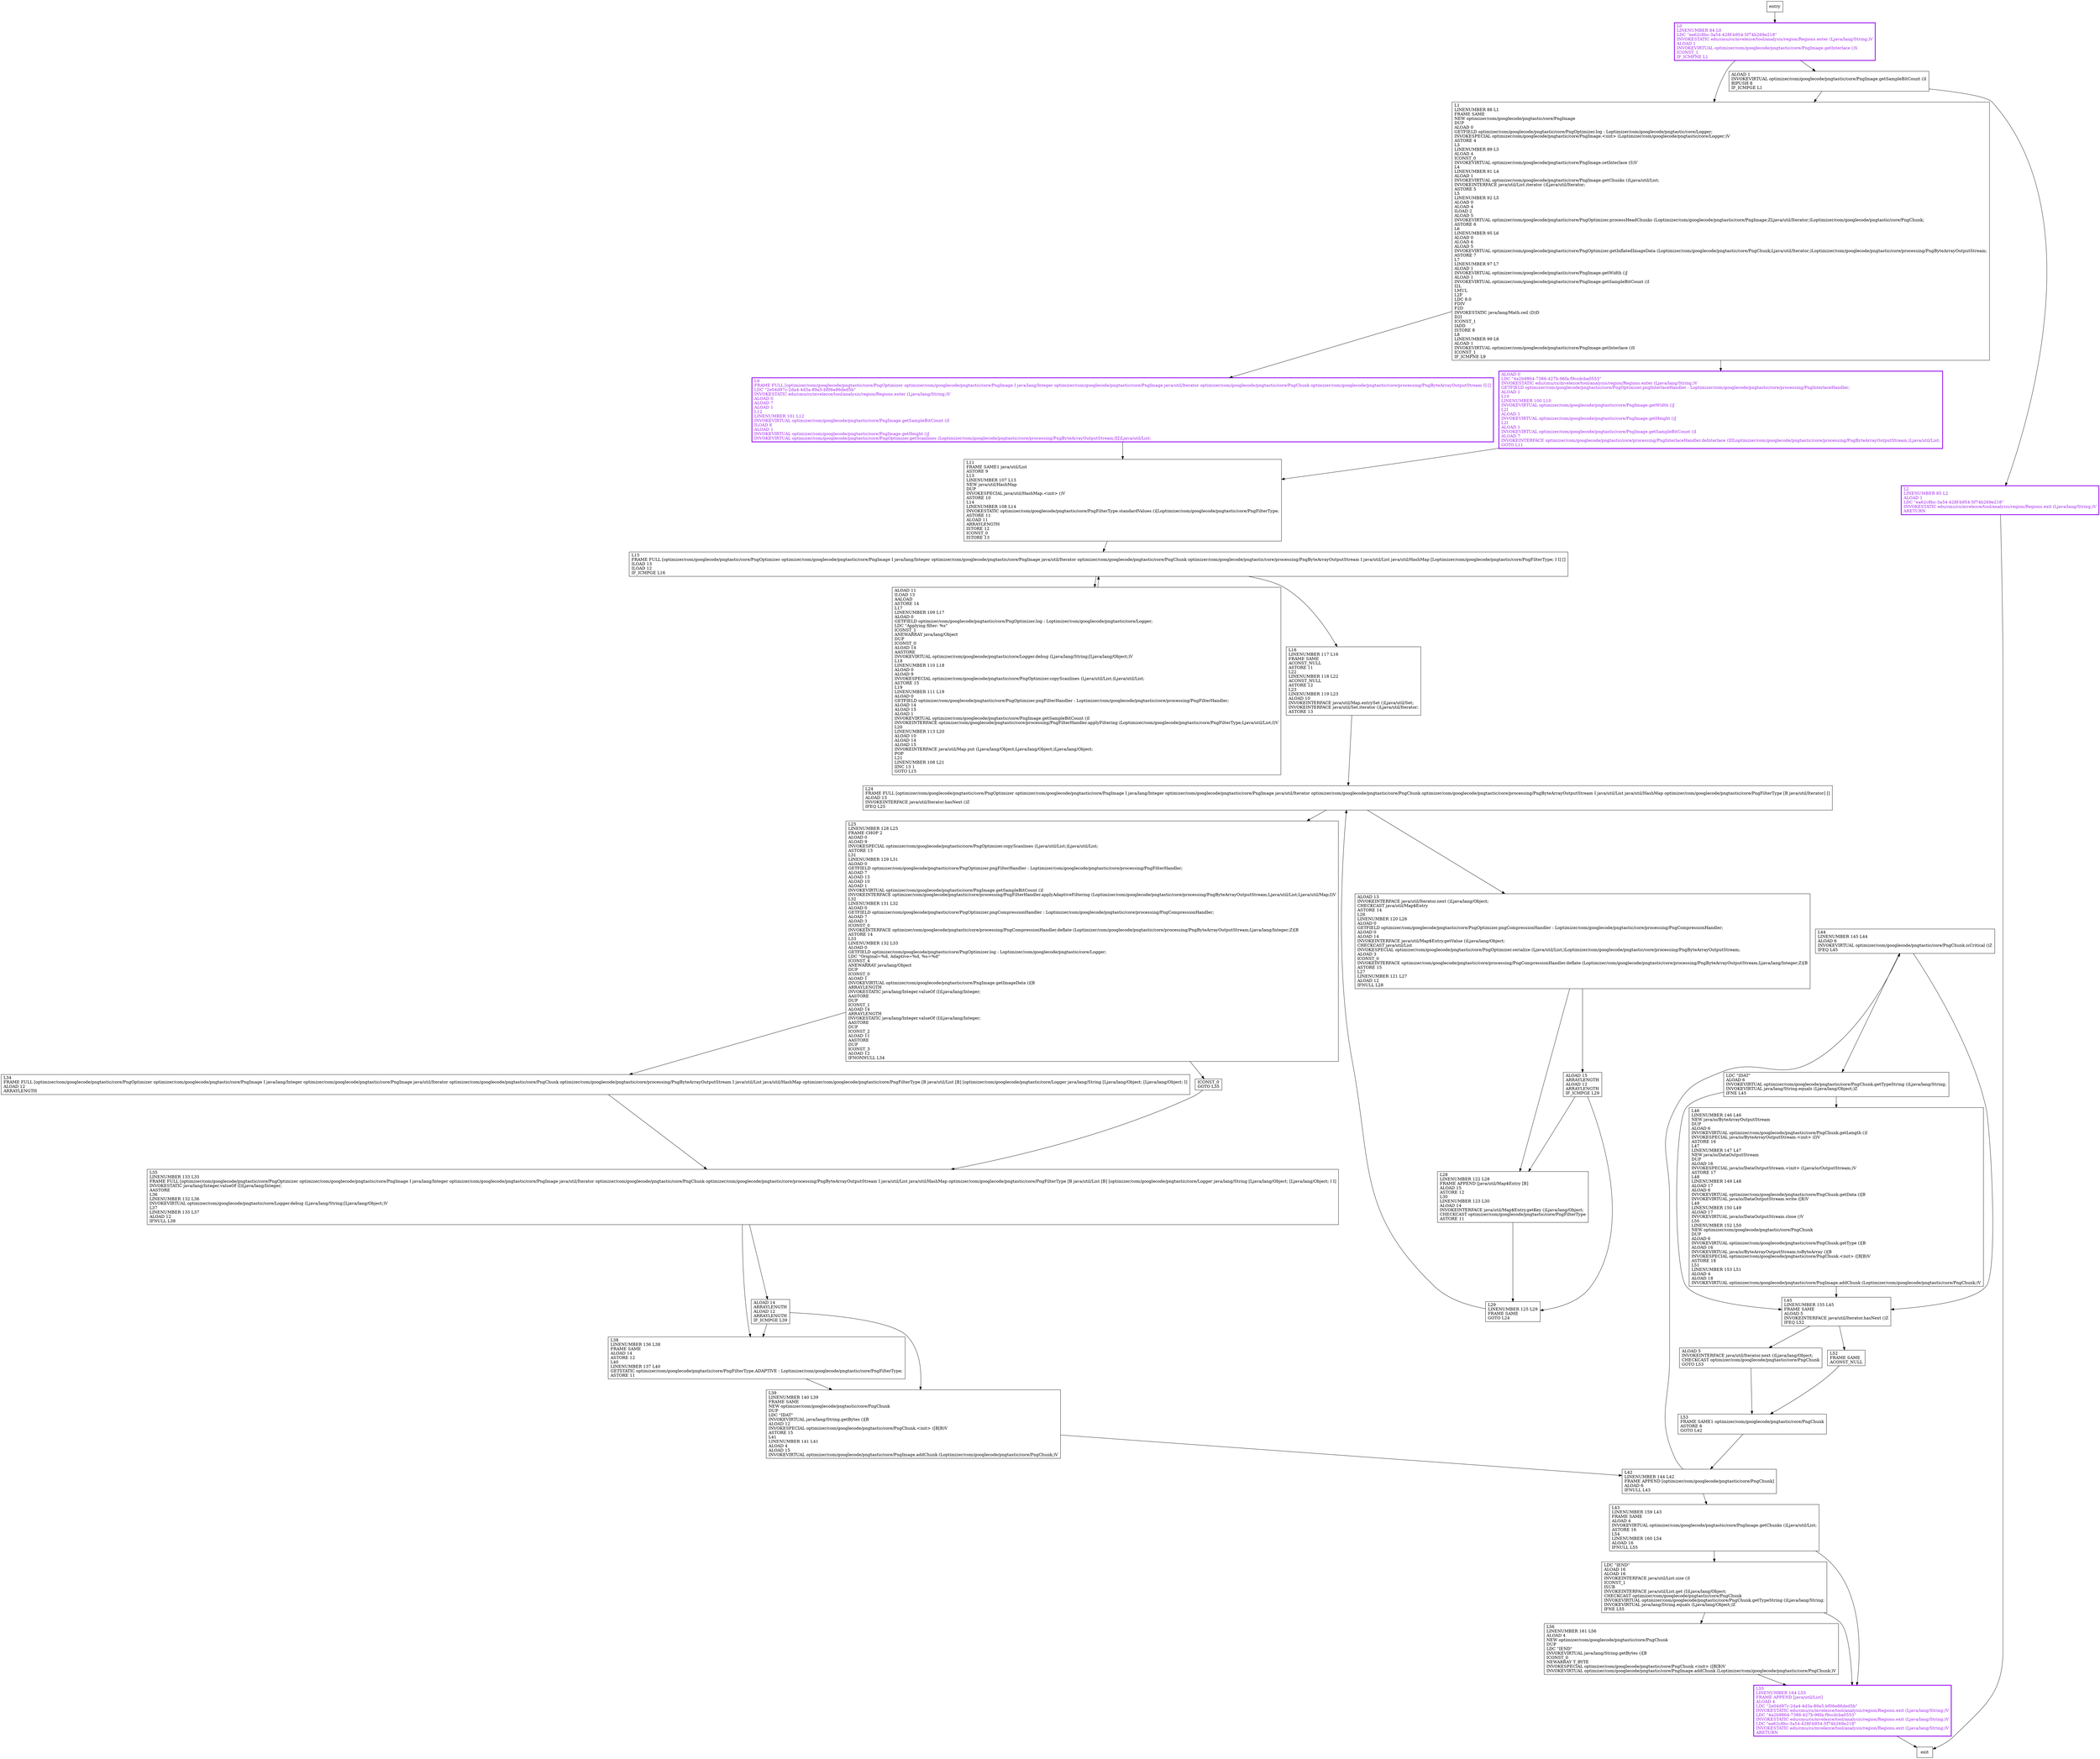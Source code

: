digraph optimize {
node [shape=record];
885506801 [label="L44\lLINENUMBER 145 L44\lALOAD 6\lINVOKEVIRTUAL optimizer/com/googlecode/pngtastic/core/PngChunk.isCritical ()Z\lIFEQ L45\l"];
614793946 [label="L38\lLINENUMBER 136 L38\lFRAME SAME\lALOAD 14\lASTORE 12\lL40\lLINENUMBER 137 L40\lGETSTATIC optimizer/com/googlecode/pngtastic/core/PngFilterType.ADAPTIVE : Loptimizer/com/googlecode/pngtastic/core/PngFilterType;\lASTORE 11\l"];
120531279 [label="ALOAD 1\lINVOKEVIRTUAL optimizer/com/googlecode/pngtastic/core/PngImage.getSampleBitCount ()I\lBIPUSH 8\lIF_ICMPGE L1\l"];
1931055282 [label="L34\lFRAME FULL [optimizer/com/googlecode/pngtastic/core/PngOptimizer optimizer/com/googlecode/pngtastic/core/PngImage I java/lang/Integer optimizer/com/googlecode/pngtastic/core/PngImage java/util/Iterator optimizer/com/googlecode/pngtastic/core/PngChunk optimizer/com/googlecode/pngtastic/core/processing/PngByteArrayOutputStream I java/util/List java/util/HashMap optimizer/com/googlecode/pngtastic/core/PngFilterType [B java/util/List [B] [optimizer/com/googlecode/pngtastic/core/Logger java/lang/String [Ljava/lang/Object; [Ljava/lang/Object; I]\lALOAD 12\lARRAYLENGTH\l"];
2123686052 [label="L11\lFRAME SAME1 java/util/List\lASTORE 9\lL13\lLINENUMBER 107 L13\lNEW java/util/HashMap\lDUP\lINVOKESPECIAL java/util/HashMap.\<init\> ()V\lASTORE 10\lL14\lLINENUMBER 108 L14\lINVOKESTATIC optimizer/com/googlecode/pngtastic/core/PngFilterType.standardValues ()[Loptimizer/com/googlecode/pngtastic/core/PngFilterType;\lASTORE 11\lALOAD 11\lARRAYLENGTH\lISTORE 12\lICONST_0\lISTORE 13\l"];
2007838136 [label="ALOAD 5\lINVOKEINTERFACE java/util/Iterator.next ()Ljava/lang/Object;\lCHECKCAST optimizer/com/googlecode/pngtastic/core/PngChunk\lGOTO L53\l"];
1052869742 [label="L35\lLINENUMBER 133 L35\lFRAME FULL [optimizer/com/googlecode/pngtastic/core/PngOptimizer optimizer/com/googlecode/pngtastic/core/PngImage I java/lang/Integer optimizer/com/googlecode/pngtastic/core/PngImage java/util/Iterator optimizer/com/googlecode/pngtastic/core/PngChunk optimizer/com/googlecode/pngtastic/core/processing/PngByteArrayOutputStream I java/util/List java/util/HashMap optimizer/com/googlecode/pngtastic/core/PngFilterType [B java/util/List [B] [optimizer/com/googlecode/pngtastic/core/Logger java/lang/String [Ljava/lang/Object; [Ljava/lang/Object; I I]\lINVOKESTATIC java/lang/Integer.valueOf (I)Ljava/lang/Integer;\lAASTORE\lL36\lLINENUMBER 132 L36\lINVOKEVIRTUAL optimizer/com/googlecode/pngtastic/core/Logger.debug (Ljava/lang/String;[Ljava/lang/Object;)V\lL37\lLINENUMBER 135 L37\lALOAD 12\lIFNULL L38\l"];
1075788031 [label="L16\lLINENUMBER 117 L16\lFRAME SAME\lACONST_NULL\lASTORE 11\lL22\lLINENUMBER 118 L22\lACONST_NULL\lASTORE 12\lL23\lLINENUMBER 119 L23\lALOAD 10\lINVOKEINTERFACE java/util/Map.entrySet ()Ljava/util/Set;\lINVOKEINTERFACE java/util/Set.iterator ()Ljava/util/Iterator;\lASTORE 13\l"];
1422374490 [label="LDC \"IDAT\"\lALOAD 6\lINVOKEVIRTUAL optimizer/com/googlecode/pngtastic/core/PngChunk.getTypeString ()Ljava/lang/String;\lINVOKEVIRTUAL java/lang/String.equals (Ljava/lang/Object;)Z\lIFNE L45\l"];
85099952 [label="ICONST_0\lGOTO L35\l"];
453413628 [label="ALOAD 14\lARRAYLENGTH\lALOAD 12\lARRAYLENGTH\lIF_ICMPGE L39\l"];
506536049 [label="L53\lFRAME SAME1 optimizer/com/googlecode/pngtastic/core/PngChunk\lASTORE 6\lGOTO L42\l"];
2021174707 [label="L9\lFRAME FULL [optimizer/com/googlecode/pngtastic/core/PngOptimizer optimizer/com/googlecode/pngtastic/core/PngImage I java/lang/Integer optimizer/com/googlecode/pngtastic/core/PngImage java/util/Iterator optimizer/com/googlecode/pngtastic/core/PngChunk optimizer/com/googlecode/pngtastic/core/processing/PngByteArrayOutputStream I] []\lLDC \"2e04d97c-2da4-4d3a-89a5-bf06e86ded5b\"\lINVOKESTATIC edu/cmu/cs/mvelezce/tool/analysis/region/Regions.enter (Ljava/lang/String;)V\lALOAD 0\lALOAD 7\lALOAD 1\lL12\lLINENUMBER 101 L12\lINVOKEVIRTUAL optimizer/com/googlecode/pngtastic/core/PngImage.getSampleBitCount ()I\lILOAD 8\lALOAD 1\lINVOKEVIRTUAL optimizer/com/googlecode/pngtastic/core/PngImage.getHeight ()J\lINVOKEVIRTUAL optimizer/com/googlecode/pngtastic/core/PngOptimizer.getScanlines (Loptimizer/com/googlecode/pngtastic/core/processing/PngByteArrayOutputStream;IIJ)Ljava/util/List;\l"];
1236436317 [label="L56\lLINENUMBER 161 L56\lALOAD 4\lNEW optimizer/com/googlecode/pngtastic/core/PngChunk\lDUP\lLDC \"IEND\"\lINVOKEVIRTUAL java/lang/String.getBytes ()[B\lICONST_0\lNEWARRAY T_BYTE\lINVOKESPECIAL optimizer/com/googlecode/pngtastic/core/PngChunk.\<init\> ([B[B)V\lINVOKEVIRTUAL optimizer/com/googlecode/pngtastic/core/PngImage.addChunk (Loptimizer/com/googlecode/pngtastic/core/PngChunk;)V\l"];
1078534426 [label="L55\lLINENUMBER 164 L55\lFRAME APPEND [java/util/List]\lALOAD 4\lLDC \"2e04d97c-2da4-4d3a-89a5-bf06e86ded5b\"\lINVOKESTATIC edu/cmu/cs/mvelezce/tool/analysis/region/Regions.exit (Ljava/lang/String;)V\lLDC \"4a2b9864-7386-427b-96fa-f9ccdcba0553\"\lINVOKESTATIC edu/cmu/cs/mvelezce/tool/analysis/region/Regions.exit (Ljava/lang/String;)V\lLDC \"ea62c8bc-3a54-428f-b954-5f74b269e218\"\lINVOKESTATIC edu/cmu/cs/mvelezce/tool/analysis/region/Regions.exit (Ljava/lang/String;)V\lARETURN\l"];
794966763 [label="L2\lLINENUMBER 85 L2\lALOAD 1\lLDC \"ea62c8bc-3a54-428f-b954-5f74b269e218\"\lINVOKESTATIC edu/cmu/cs/mvelezce/tool/analysis/region/Regions.exit (Ljava/lang/String;)V\lARETURN\l"];
456785919 [label="L45\lLINENUMBER 155 L45\lFRAME SAME\lALOAD 5\lINVOKEINTERFACE java/util/Iterator.hasNext ()Z\lIFEQ L52\l"];
649794506 [label="L28\lLINENUMBER 122 L28\lFRAME APPEND [java/util/Map$Entry [B]\lALOAD 15\lASTORE 12\lL30\lLINENUMBER 123 L30\lALOAD 14\lINVOKEINTERFACE java/util/Map$Entry.getKey ()Ljava/lang/Object;\lCHECKCAST optimizer/com/googlecode/pngtastic/core/PngFilterType\lASTORE 11\l"];
1547995518 [label="L1\lLINENUMBER 88 L1\lFRAME SAME\lNEW optimizer/com/googlecode/pngtastic/core/PngImage\lDUP\lALOAD 0\lGETFIELD optimizer/com/googlecode/pngtastic/core/PngOptimizer.log : Loptimizer/com/googlecode/pngtastic/core/Logger;\lINVOKESPECIAL optimizer/com/googlecode/pngtastic/core/PngImage.\<init\> (Loptimizer/com/googlecode/pngtastic/core/Logger;)V\lASTORE 4\lL3\lLINENUMBER 89 L3\lALOAD 4\lICONST_0\lINVOKEVIRTUAL optimizer/com/googlecode/pngtastic/core/PngImage.setInterlace (S)V\lL4\lLINENUMBER 91 L4\lALOAD 1\lINVOKEVIRTUAL optimizer/com/googlecode/pngtastic/core/PngImage.getChunks ()Ljava/util/List;\lINVOKEINTERFACE java/util/List.iterator ()Ljava/util/Iterator;\lASTORE 5\lL5\lLINENUMBER 92 L5\lALOAD 0\lALOAD 4\lILOAD 2\lALOAD 5\lINVOKEVIRTUAL optimizer/com/googlecode/pngtastic/core/PngOptimizer.processHeadChunks (Loptimizer/com/googlecode/pngtastic/core/PngImage;ZLjava/util/Iterator;)Loptimizer/com/googlecode/pngtastic/core/PngChunk;\lASTORE 6\lL6\lLINENUMBER 95 L6\lALOAD 0\lALOAD 6\lALOAD 5\lINVOKEVIRTUAL optimizer/com/googlecode/pngtastic/core/PngOptimizer.getInflatedImageData (Loptimizer/com/googlecode/pngtastic/core/PngChunk;Ljava/util/Iterator;)Loptimizer/com/googlecode/pngtastic/core/processing/PngByteArrayOutputStream;\lASTORE 7\lL7\lLINENUMBER 97 L7\lALOAD 1\lINVOKEVIRTUAL optimizer/com/googlecode/pngtastic/core/PngImage.getWidth ()J\lALOAD 1\lINVOKEVIRTUAL optimizer/com/googlecode/pngtastic/core/PngImage.getSampleBitCount ()I\lI2L\lLMUL\lL2F\lLDC 8.0\lFDIV\lF2D\lINVOKESTATIC java/lang/Math.ceil (D)D\lD2I\lICONST_1\lIADD\lISTORE 8\lL8\lLINENUMBER 99 L8\lALOAD 1\lINVOKEVIRTUAL optimizer/com/googlecode/pngtastic/core/PngImage.getInterlace ()S\lICONST_1\lIF_ICMPNE L9\l"];
1674214153 [label="ALOAD 13\lINVOKEINTERFACE java/util/Iterator.next ()Ljava/lang/Object;\lCHECKCAST java/util/Map$Entry\lASTORE 14\lL26\lLINENUMBER 120 L26\lALOAD 0\lGETFIELD optimizer/com/googlecode/pngtastic/core/PngOptimizer.pngCompressionHandler : Loptimizer/com/googlecode/pngtastic/core/processing/PngCompressionHandler;\lALOAD 0\lALOAD 14\lINVOKEINTERFACE java/util/Map$Entry.getValue ()Ljava/lang/Object;\lCHECKCAST java/util/List\lINVOKESPECIAL optimizer/com/googlecode/pngtastic/core/PngOptimizer.serialize (Ljava/util/List;)Loptimizer/com/googlecode/pngtastic/core/processing/PngByteArrayOutputStream;\lALOAD 3\lICONST_0\lINVOKEINTERFACE optimizer/com/googlecode/pngtastic/core/processing/PngCompressionHandler.deflate (Loptimizer/com/googlecode/pngtastic/core/processing/PngByteArrayOutputStream;Ljava/lang/Integer;Z)[B\lASTORE 15\lL27\lLINENUMBER 121 L27\lALOAD 12\lIFNULL L28\l"];
1029751061 [label="L29\lLINENUMBER 125 L29\lFRAME SAME\lGOTO L24\l"];
1578570822 [label="LDC \"IEND\"\lALOAD 16\lALOAD 16\lINVOKEINTERFACE java/util/List.size ()I\lICONST_1\lISUB\lINVOKEINTERFACE java/util/List.get (I)Ljava/lang/Object;\lCHECKCAST optimizer/com/googlecode/pngtastic/core/PngChunk\lINVOKEVIRTUAL optimizer/com/googlecode/pngtastic/core/PngChunk.getTypeString ()Ljava/lang/String;\lINVOKEVIRTUAL java/lang/String.equals (Ljava/lang/Object;)Z\lIFNE L55\l"];
178823977 [label="L39\lLINENUMBER 140 L39\lFRAME SAME\lNEW optimizer/com/googlecode/pngtastic/core/PngChunk\lDUP\lLDC \"IDAT\"\lINVOKEVIRTUAL java/lang/String.getBytes ()[B\lALOAD 12\lINVOKESPECIAL optimizer/com/googlecode/pngtastic/core/PngChunk.\<init\> ([B[B)V\lASTORE 15\lL41\lLINENUMBER 141 L41\lALOAD 4\lALOAD 15\lINVOKEVIRTUAL optimizer/com/googlecode/pngtastic/core/PngImage.addChunk (Loptimizer/com/googlecode/pngtastic/core/PngChunk;)V\l"];
65218939 [label="L15\lFRAME FULL [optimizer/com/googlecode/pngtastic/core/PngOptimizer optimizer/com/googlecode/pngtastic/core/PngImage I java/lang/Integer optimizer/com/googlecode/pngtastic/core/PngImage java/util/Iterator optimizer/com/googlecode/pngtastic/core/PngChunk optimizer/com/googlecode/pngtastic/core/processing/PngByteArrayOutputStream I java/util/List java/util/HashMap [Loptimizer/com/googlecode/pngtastic/core/PngFilterType; I I] []\lILOAD 13\lILOAD 12\lIF_ICMPGE L16\l"];
230881155 [label="L24\lFRAME FULL [optimizer/com/googlecode/pngtastic/core/PngOptimizer optimizer/com/googlecode/pngtastic/core/PngImage I java/lang/Integer optimizer/com/googlecode/pngtastic/core/PngImage java/util/Iterator optimizer/com/googlecode/pngtastic/core/PngChunk optimizer/com/googlecode/pngtastic/core/processing/PngByteArrayOutputStream I java/util/List java/util/HashMap optimizer/com/googlecode/pngtastic/core/PngFilterType [B java/util/Iterator] []\lALOAD 13\lINVOKEINTERFACE java/util/Iterator.hasNext ()Z\lIFEQ L25\l"];
485166176 [label="L42\lLINENUMBER 144 L42\lFRAME APPEND [optimizer/com/googlecode/pngtastic/core/PngChunk]\lALOAD 6\lIFNULL L43\l"];
702904224 [label="L46\lLINENUMBER 146 L46\lNEW java/io/ByteArrayOutputStream\lDUP\lALOAD 6\lINVOKEVIRTUAL optimizer/com/googlecode/pngtastic/core/PngChunk.getLength ()I\lINVOKESPECIAL java/io/ByteArrayOutputStream.\<init\> (I)V\lASTORE 16\lL47\lLINENUMBER 147 L47\lNEW java/io/DataOutputStream\lDUP\lALOAD 16\lINVOKESPECIAL java/io/DataOutputStream.\<init\> (Ljava/io/OutputStream;)V\lASTORE 17\lL48\lLINENUMBER 149 L48\lALOAD 17\lALOAD 6\lINVOKEVIRTUAL optimizer/com/googlecode/pngtastic/core/PngChunk.getData ()[B\lINVOKEVIRTUAL java/io/DataOutputStream.write ([B)V\lL49\lLINENUMBER 150 L49\lALOAD 17\lINVOKEVIRTUAL java/io/DataOutputStream.close ()V\lL50\lLINENUMBER 152 L50\lNEW optimizer/com/googlecode/pngtastic/core/PngChunk\lDUP\lALOAD 6\lINVOKEVIRTUAL optimizer/com/googlecode/pngtastic/core/PngChunk.getType ()[B\lALOAD 16\lINVOKEVIRTUAL java/io/ByteArrayOutputStream.toByteArray ()[B\lINVOKESPECIAL optimizer/com/googlecode/pngtastic/core/PngChunk.\<init\> ([B[B)V\lASTORE 18\lL51\lLINENUMBER 153 L51\lALOAD 4\lALOAD 18\lINVOKEVIRTUAL optimizer/com/googlecode/pngtastic/core/PngImage.addChunk (Loptimizer/com/googlecode/pngtastic/core/PngChunk;)V\l"];
591394855 [label="L52\lFRAME SAME\lACONST_NULL\l"];
1015631511 [label="ALOAD 15\lARRAYLENGTH\lALOAD 12\lARRAYLENGTH\lIF_ICMPGE L29\l"];
1521182819 [label="L25\lLINENUMBER 128 L25\lFRAME CHOP 2\lALOAD 0\lALOAD 9\lINVOKESPECIAL optimizer/com/googlecode/pngtastic/core/PngOptimizer.copyScanlines (Ljava/util/List;)Ljava/util/List;\lASTORE 13\lL31\lLINENUMBER 129 L31\lALOAD 0\lGETFIELD optimizer/com/googlecode/pngtastic/core/PngOptimizer.pngFilterHandler : Loptimizer/com/googlecode/pngtastic/core/processing/PngFilterHandler;\lALOAD 7\lALOAD 13\lALOAD 10\lALOAD 1\lINVOKEVIRTUAL optimizer/com/googlecode/pngtastic/core/PngImage.getSampleBitCount ()I\lINVOKEINTERFACE optimizer/com/googlecode/pngtastic/core/processing/PngFilterHandler.applyAdaptiveFiltering (Loptimizer/com/googlecode/pngtastic/core/processing/PngByteArrayOutputStream;Ljava/util/List;Ljava/util/Map;I)V\lL32\lLINENUMBER 131 L32\lALOAD 0\lGETFIELD optimizer/com/googlecode/pngtastic/core/PngOptimizer.pngCompressionHandler : Loptimizer/com/googlecode/pngtastic/core/processing/PngCompressionHandler;\lALOAD 7\lALOAD 3\lICONST_0\lINVOKEINTERFACE optimizer/com/googlecode/pngtastic/core/processing/PngCompressionHandler.deflate (Loptimizer/com/googlecode/pngtastic/core/processing/PngByteArrayOutputStream;Ljava/lang/Integer;Z)[B\lASTORE 14\lL33\lLINENUMBER 132 L33\lALOAD 0\lGETFIELD optimizer/com/googlecode/pngtastic/core/PngOptimizer.log : Loptimizer/com/googlecode/pngtastic/core/Logger;\lLDC \"Original=%d, Adaptive=%d, %s=%d\"\lICONST_4\lANEWARRAY java/lang/Object\lDUP\lICONST_0\lALOAD 1\lINVOKEVIRTUAL optimizer/com/googlecode/pngtastic/core/PngImage.getImageData ()[B\lARRAYLENGTH\lINVOKESTATIC java/lang/Integer.valueOf (I)Ljava/lang/Integer;\lAASTORE\lDUP\lICONST_1\lALOAD 14\lARRAYLENGTH\lINVOKESTATIC java/lang/Integer.valueOf (I)Ljava/lang/Integer;\lAASTORE\lDUP\lICONST_2\lALOAD 11\lAASTORE\lDUP\lICONST_3\lALOAD 12\lIFNONNULL L34\l"];
1033403 [label="ALOAD 0\lLDC \"4a2b9864-7386-427b-96fa-f9ccdcba0553\"\lINVOKESTATIC edu/cmu/cs/mvelezce/tool/analysis/region/Regions.enter (Ljava/lang/String;)V\lGETFIELD optimizer/com/googlecode/pngtastic/core/PngOptimizer.pngInterlaceHandler : Loptimizer/com/googlecode/pngtastic/core/processing/PngInterlaceHandler;\lALOAD 1\lL10\lLINENUMBER 100 L10\lINVOKEVIRTUAL optimizer/com/googlecode/pngtastic/core/PngImage.getWidth ()J\lL2I\lALOAD 1\lINVOKEVIRTUAL optimizer/com/googlecode/pngtastic/core/PngImage.getHeight ()J\lL2I\lALOAD 1\lINVOKEVIRTUAL optimizer/com/googlecode/pngtastic/core/PngImage.getSampleBitCount ()I\lALOAD 7\lINVOKEINTERFACE optimizer/com/googlecode/pngtastic/core/processing/PngInterlaceHandler.deInterlace (IIILoptimizer/com/googlecode/pngtastic/core/processing/PngByteArrayOutputStream;)Ljava/util/List;\lGOTO L11\l"];
955823334 [label="L43\lLINENUMBER 159 L43\lFRAME SAME\lALOAD 4\lINVOKEVIRTUAL optimizer/com/googlecode/pngtastic/core/PngImage.getChunks ()Ljava/util/List;\lASTORE 16\lL54\lLINENUMBER 160 L54\lALOAD 16\lIFNULL L55\l"];
2100760698 [label="ALOAD 11\lILOAD 13\lAALOAD\lASTORE 14\lL17\lLINENUMBER 109 L17\lALOAD 0\lGETFIELD optimizer/com/googlecode/pngtastic/core/PngOptimizer.log : Loptimizer/com/googlecode/pngtastic/core/Logger;\lLDC \"Applying filter: %s\"\lICONST_1\lANEWARRAY java/lang/Object\lDUP\lICONST_0\lALOAD 14\lAASTORE\lINVOKEVIRTUAL optimizer/com/googlecode/pngtastic/core/Logger.debug (Ljava/lang/String;[Ljava/lang/Object;)V\lL18\lLINENUMBER 110 L18\lALOAD 0\lALOAD 9\lINVOKESPECIAL optimizer/com/googlecode/pngtastic/core/PngOptimizer.copyScanlines (Ljava/util/List;)Ljava/util/List;\lASTORE 15\lL19\lLINENUMBER 111 L19\lALOAD 0\lGETFIELD optimizer/com/googlecode/pngtastic/core/PngOptimizer.pngFilterHandler : Loptimizer/com/googlecode/pngtastic/core/processing/PngFilterHandler;\lALOAD 14\lALOAD 15\lALOAD 1\lINVOKEVIRTUAL optimizer/com/googlecode/pngtastic/core/PngImage.getSampleBitCount ()I\lINVOKEINTERFACE optimizer/com/googlecode/pngtastic/core/processing/PngFilterHandler.applyFiltering (Loptimizer/com/googlecode/pngtastic/core/PngFilterType;Ljava/util/List;I)V\lL20\lLINENUMBER 113 L20\lALOAD 10\lALOAD 14\lALOAD 15\lINVOKEINTERFACE java/util/Map.put (Ljava/lang/Object;Ljava/lang/Object;)Ljava/lang/Object;\lPOP\lL21\lLINENUMBER 108 L21\lIINC 13 1\lGOTO L15\l"];
1207044075 [label="L0\lLINENUMBER 84 L0\lLDC \"ea62c8bc-3a54-428f-b954-5f74b269e218\"\lINVOKESTATIC edu/cmu/cs/mvelezce/tool/analysis/region/Regions.enter (Ljava/lang/String;)V\lALOAD 1\lINVOKEVIRTUAL optimizer/com/googlecode/pngtastic/core/PngImage.getInterlace ()S\lICONST_1\lIF_ICMPNE L1\l"];
entry;
exit;
885506801 -> 1422374490;
885506801 -> 456785919;
614793946 -> 178823977;
120531279 -> 1547995518;
120531279 -> 794966763;
1931055282 -> 1052869742;
2123686052 -> 65218939;
2007838136 -> 506536049;
1052869742 -> 614793946;
1052869742 -> 453413628;
1075788031 -> 230881155;
1422374490 -> 702904224;
1422374490 -> 456785919;
85099952 -> 1052869742;
453413628 -> 614793946;
453413628 -> 178823977;
506536049 -> 485166176;
2021174707 -> 2123686052;
1236436317 -> 1078534426;
1078534426 -> exit;
794966763 -> exit;
456785919 -> 591394855;
456785919 -> 2007838136;
649794506 -> 1029751061;
1547995518 -> 2021174707;
1547995518 -> 1033403;
1674214153 -> 649794506;
1674214153 -> 1015631511;
1029751061 -> 230881155;
1578570822 -> 1236436317;
1578570822 -> 1078534426;
178823977 -> 485166176;
65218939 -> 1075788031;
65218939 -> 2100760698;
230881155 -> 1674214153;
230881155 -> 1521182819;
entry -> 1207044075;
485166176 -> 885506801;
485166176 -> 955823334;
702904224 -> 456785919;
591394855 -> 506536049;
1015631511 -> 649794506;
1015631511 -> 1029751061;
1521182819 -> 85099952;
1521182819 -> 1931055282;
1033403 -> 2123686052;
955823334 -> 1578570822;
955823334 -> 1078534426;
2100760698 -> 65218939;
1207044075 -> 1547995518;
1207044075 -> 120531279;
2021174707[fontcolor="purple", penwidth=3, color="purple"];
1033403[fontcolor="purple", penwidth=3, color="purple"];
1078534426[fontcolor="purple", penwidth=3, color="purple"];
794966763[fontcolor="purple", penwidth=3, color="purple"];
1207044075[fontcolor="purple", penwidth=3, color="purple"];
}
